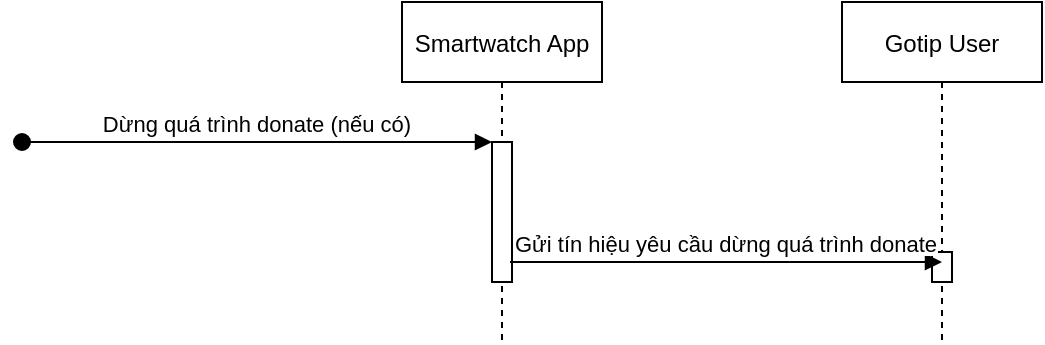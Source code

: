 <mxfile version="20.8.13" type="google"><diagram id="kgpKYQtTHZ0yAKxKKP6v" name="Page-1"><mxGraphModel dx="2245" dy="746" grid="1" gridSize="10" guides="1" tooltips="1" connect="1" arrows="1" fold="1" page="1" pageScale="1" pageWidth="850" pageHeight="1100" math="0" shadow="0"><root><mxCell id="0"/><mxCell id="1" parent="0"/><mxCell id="1t0xMS2SXkRoThQJ8tUz-1" value="Smartwatch App" style="shape=umlLifeline;perimeter=lifelinePerimeter;container=1;collapsible=0;recursiveResize=0;rounded=0;shadow=0;strokeWidth=1;" vertex="1" parent="1"><mxGeometry x="120" y="80" width="100" height="170" as="geometry"/></mxCell><mxCell id="1t0xMS2SXkRoThQJ8tUz-2" value="" style="points=[];perimeter=orthogonalPerimeter;rounded=0;shadow=0;strokeWidth=1;" vertex="1" parent="1t0xMS2SXkRoThQJ8tUz-1"><mxGeometry x="45" y="70" width="10" height="70" as="geometry"/></mxCell><mxCell id="1t0xMS2SXkRoThQJ8tUz-3" value="Dừng quá trình donate (nếu có)" style="verticalAlign=bottom;startArrow=oval;endArrow=block;startSize=8;shadow=0;strokeWidth=1;" edge="1" parent="1t0xMS2SXkRoThQJ8tUz-1" target="1t0xMS2SXkRoThQJ8tUz-2"><mxGeometry relative="1" as="geometry"><mxPoint x="-190" y="70" as="sourcePoint"/></mxGeometry></mxCell><mxCell id="1t0xMS2SXkRoThQJ8tUz-4" value="Gotip User" style="shape=umlLifeline;perimeter=lifelinePerimeter;container=1;collapsible=0;recursiveResize=0;rounded=0;shadow=0;strokeWidth=1;" vertex="1" parent="1"><mxGeometry x="340" y="80" width="100" height="170" as="geometry"/></mxCell><mxCell id="1t0xMS2SXkRoThQJ8tUz-5" value="" style="points=[];perimeter=orthogonalPerimeter;rounded=0;shadow=0;strokeWidth=1;" vertex="1" parent="1t0xMS2SXkRoThQJ8tUz-4"><mxGeometry x="45" y="125" width="10" height="15" as="geometry"/></mxCell><mxCell id="1t0xMS2SXkRoThQJ8tUz-6" value="Gửi tín hiệu yêu cầu dừng quá trình donate" style="verticalAlign=bottom;endArrow=block;shadow=0;strokeWidth=1;entryX=0.5;entryY=0.333;entryDx=0;entryDy=0;entryPerimeter=0;exitX=0.9;exitY=0.857;exitDx=0;exitDy=0;exitPerimeter=0;" edge="1" parent="1" source="1t0xMS2SXkRoThQJ8tUz-2" target="1t0xMS2SXkRoThQJ8tUz-5"><mxGeometry relative="1" as="geometry"><mxPoint x="215" y="210" as="sourcePoint"/><mxPoint x="390" y="210" as="targetPoint"/></mxGeometry></mxCell></root></mxGraphModel></diagram></mxfile>
